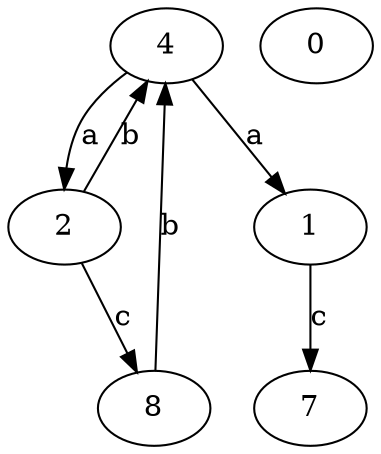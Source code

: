strict digraph  {
1;
2;
0;
4;
7;
8;
1 -> 7  [label=c];
2 -> 4  [label=b];
2 -> 8  [label=c];
4 -> 1  [label=a];
4 -> 2  [label=a];
8 -> 4  [label=b];
}
